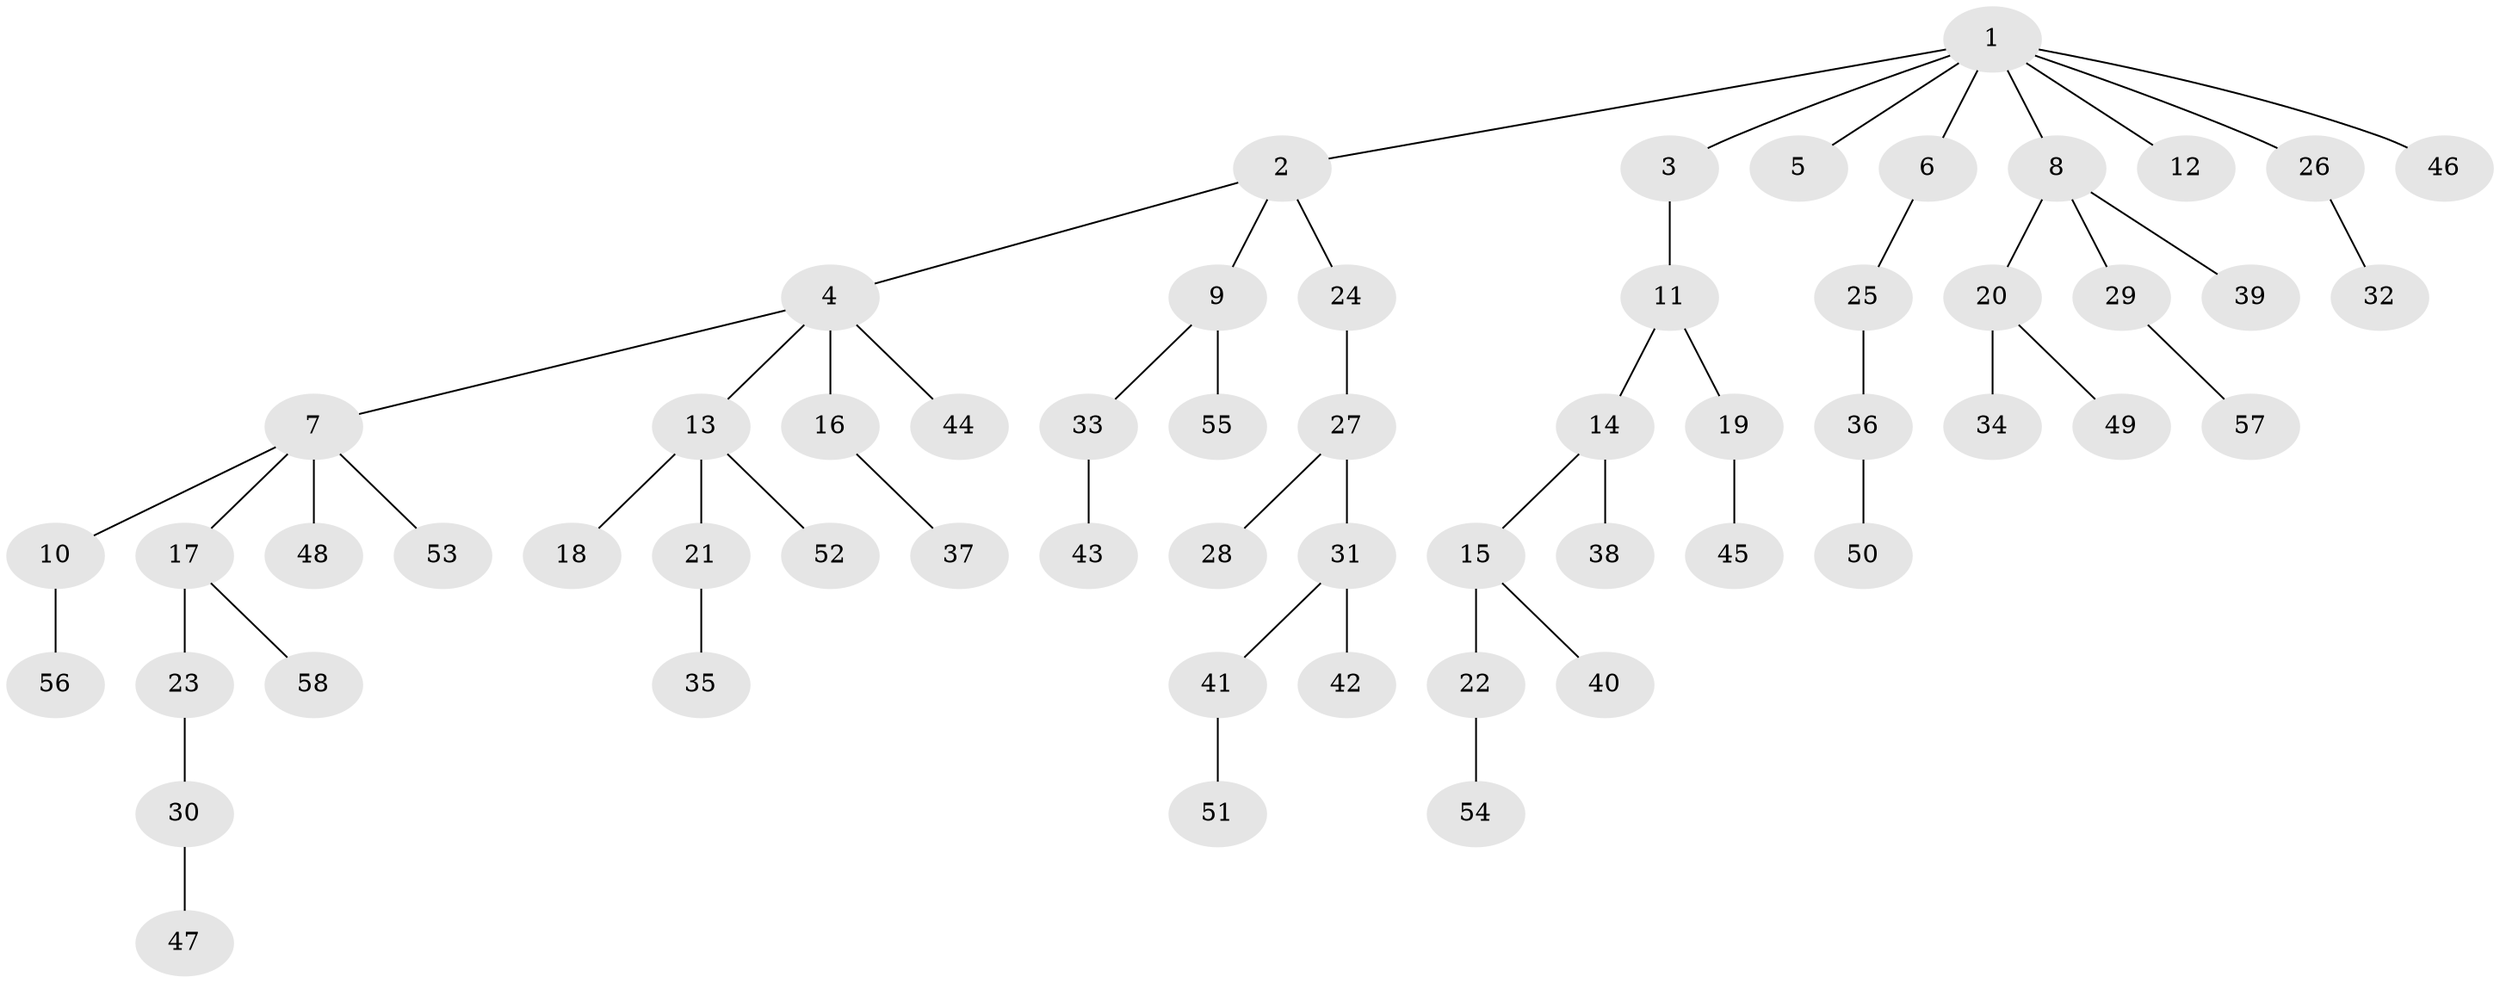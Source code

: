 // coarse degree distribution, {12: 0.058823529411764705, 1: 0.8235294117647058, 4: 0.058823529411764705, 2: 0.058823529411764705}
// Generated by graph-tools (version 1.1) at 2025/56/03/04/25 21:56:28]
// undirected, 58 vertices, 57 edges
graph export_dot {
graph [start="1"]
  node [color=gray90,style=filled];
  1;
  2;
  3;
  4;
  5;
  6;
  7;
  8;
  9;
  10;
  11;
  12;
  13;
  14;
  15;
  16;
  17;
  18;
  19;
  20;
  21;
  22;
  23;
  24;
  25;
  26;
  27;
  28;
  29;
  30;
  31;
  32;
  33;
  34;
  35;
  36;
  37;
  38;
  39;
  40;
  41;
  42;
  43;
  44;
  45;
  46;
  47;
  48;
  49;
  50;
  51;
  52;
  53;
  54;
  55;
  56;
  57;
  58;
  1 -- 2;
  1 -- 3;
  1 -- 5;
  1 -- 6;
  1 -- 8;
  1 -- 12;
  1 -- 26;
  1 -- 46;
  2 -- 4;
  2 -- 9;
  2 -- 24;
  3 -- 11;
  4 -- 7;
  4 -- 13;
  4 -- 16;
  4 -- 44;
  6 -- 25;
  7 -- 10;
  7 -- 17;
  7 -- 48;
  7 -- 53;
  8 -- 20;
  8 -- 29;
  8 -- 39;
  9 -- 33;
  9 -- 55;
  10 -- 56;
  11 -- 14;
  11 -- 19;
  13 -- 18;
  13 -- 21;
  13 -- 52;
  14 -- 15;
  14 -- 38;
  15 -- 22;
  15 -- 40;
  16 -- 37;
  17 -- 23;
  17 -- 58;
  19 -- 45;
  20 -- 34;
  20 -- 49;
  21 -- 35;
  22 -- 54;
  23 -- 30;
  24 -- 27;
  25 -- 36;
  26 -- 32;
  27 -- 28;
  27 -- 31;
  29 -- 57;
  30 -- 47;
  31 -- 41;
  31 -- 42;
  33 -- 43;
  36 -- 50;
  41 -- 51;
}
